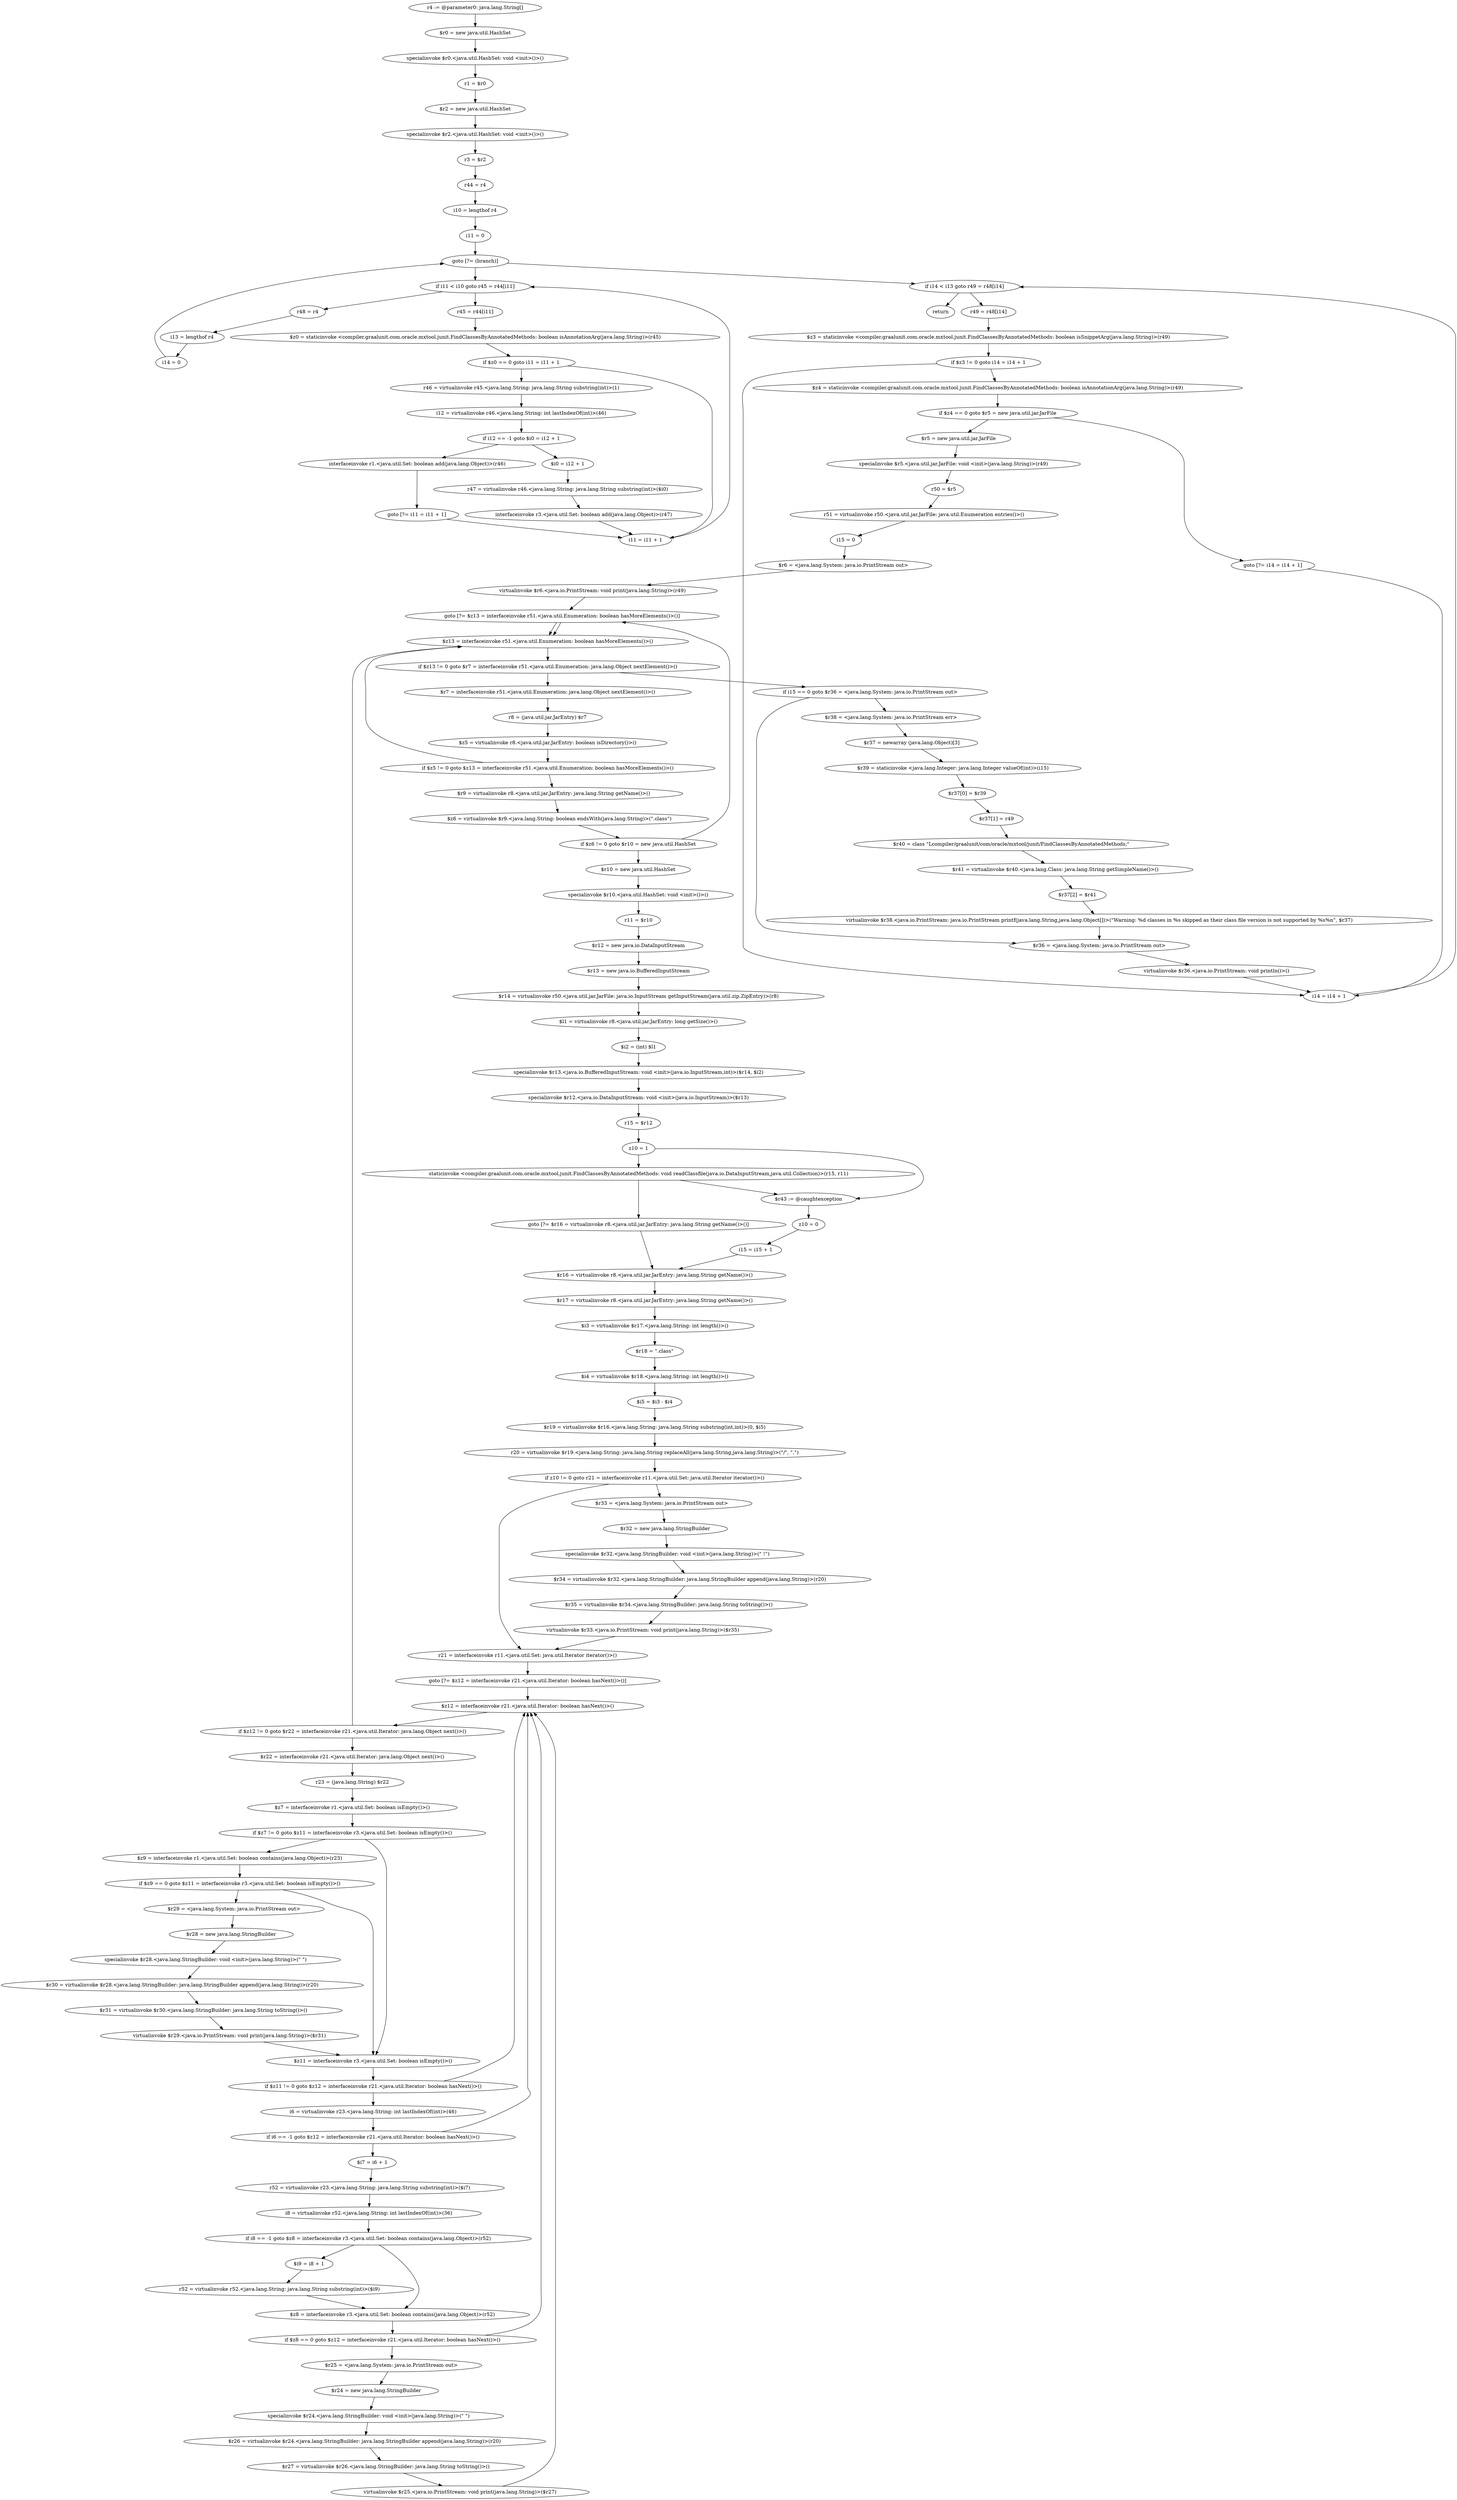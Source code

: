 digraph "unitGraph" {
    "r4 := @parameter0: java.lang.String[]"
    "$r0 = new java.util.HashSet"
    "specialinvoke $r0.<java.util.HashSet: void <init>()>()"
    "r1 = $r0"
    "$r2 = new java.util.HashSet"
    "specialinvoke $r2.<java.util.HashSet: void <init>()>()"
    "r3 = $r2"
    "r44 = r4"
    "i10 = lengthof r4"
    "i11 = 0"
    "goto [?= (branch)]"
    "r45 = r44[i11]"
    "$z0 = staticinvoke <compiler.graalunit.com.oracle.mxtool.junit.FindClassesByAnnotatedMethods: boolean isAnnotationArg(java.lang.String)>(r45)"
    "if $z0 == 0 goto i11 = i11 + 1"
    "r46 = virtualinvoke r45.<java.lang.String: java.lang.String substring(int)>(1)"
    "i12 = virtualinvoke r46.<java.lang.String: int lastIndexOf(int)>(46)"
    "if i12 == -1 goto $i0 = i12 + 1"
    "interfaceinvoke r1.<java.util.Set: boolean add(java.lang.Object)>(r46)"
    "goto [?= i11 = i11 + 1]"
    "$i0 = i12 + 1"
    "r47 = virtualinvoke r46.<java.lang.String: java.lang.String substring(int)>($i0)"
    "interfaceinvoke r3.<java.util.Set: boolean add(java.lang.Object)>(r47)"
    "i11 = i11 + 1"
    "if i11 < i10 goto r45 = r44[i11]"
    "r48 = r4"
    "i13 = lengthof r4"
    "i14 = 0"
    "r49 = r48[i14]"
    "$z3 = staticinvoke <compiler.graalunit.com.oracle.mxtool.junit.FindClassesByAnnotatedMethods: boolean isSnippetArg(java.lang.String)>(r49)"
    "if $z3 != 0 goto i14 = i14 + 1"
    "$z4 = staticinvoke <compiler.graalunit.com.oracle.mxtool.junit.FindClassesByAnnotatedMethods: boolean isAnnotationArg(java.lang.String)>(r49)"
    "if $z4 == 0 goto $r5 = new java.util.jar.JarFile"
    "goto [?= i14 = i14 + 1]"
    "$r5 = new java.util.jar.JarFile"
    "specialinvoke $r5.<java.util.jar.JarFile: void <init>(java.lang.String)>(r49)"
    "r50 = $r5"
    "r51 = virtualinvoke r50.<java.util.jar.JarFile: java.util.Enumeration entries()>()"
    "i15 = 0"
    "$r6 = <java.lang.System: java.io.PrintStream out>"
    "virtualinvoke $r6.<java.io.PrintStream: void print(java.lang.String)>(r49)"
    "goto [?= $z13 = interfaceinvoke r51.<java.util.Enumeration: boolean hasMoreElements()>()]"
    "$r7 = interfaceinvoke r51.<java.util.Enumeration: java.lang.Object nextElement()>()"
    "r8 = (java.util.jar.JarEntry) $r7"
    "$z5 = virtualinvoke r8.<java.util.jar.JarEntry: boolean isDirectory()>()"
    "if $z5 != 0 goto $z13 = interfaceinvoke r51.<java.util.Enumeration: boolean hasMoreElements()>()"
    "$r9 = virtualinvoke r8.<java.util.jar.JarEntry: java.lang.String getName()>()"
    "$z6 = virtualinvoke $r9.<java.lang.String: boolean endsWith(java.lang.String)>(\".class\")"
    "if $z6 != 0 goto $r10 = new java.util.HashSet"
    "$r10 = new java.util.HashSet"
    "specialinvoke $r10.<java.util.HashSet: void <init>()>()"
    "r11 = $r10"
    "$r12 = new java.io.DataInputStream"
    "$r13 = new java.io.BufferedInputStream"
    "$r14 = virtualinvoke r50.<java.util.jar.JarFile: java.io.InputStream getInputStream(java.util.zip.ZipEntry)>(r8)"
    "$l1 = virtualinvoke r8.<java.util.jar.JarEntry: long getSize()>()"
    "$i2 = (int) $l1"
    "specialinvoke $r13.<java.io.BufferedInputStream: void <init>(java.io.InputStream,int)>($r14, $i2)"
    "specialinvoke $r12.<java.io.DataInputStream: void <init>(java.io.InputStream)>($r13)"
    "r15 = $r12"
    "z10 = 1"
    "staticinvoke <compiler.graalunit.com.oracle.mxtool.junit.FindClassesByAnnotatedMethods: void readClassfile(java.io.DataInputStream,java.util.Collection)>(r15, r11)"
    "goto [?= $r16 = virtualinvoke r8.<java.util.jar.JarEntry: java.lang.String getName()>()]"
    "$r43 := @caughtexception"
    "z10 = 0"
    "i15 = i15 + 1"
    "$r16 = virtualinvoke r8.<java.util.jar.JarEntry: java.lang.String getName()>()"
    "$r17 = virtualinvoke r8.<java.util.jar.JarEntry: java.lang.String getName()>()"
    "$i3 = virtualinvoke $r17.<java.lang.String: int length()>()"
    "$r18 = \".class\""
    "$i4 = virtualinvoke $r18.<java.lang.String: int length()>()"
    "$i5 = $i3 - $i4"
    "$r19 = virtualinvoke $r16.<java.lang.String: java.lang.String substring(int,int)>(0, $i5)"
    "r20 = virtualinvoke $r19.<java.lang.String: java.lang.String replaceAll(java.lang.String,java.lang.String)>(\"/\", \".\")"
    "if z10 != 0 goto r21 = interfaceinvoke r11.<java.util.Set: java.util.Iterator iterator()>()"
    "$r33 = <java.lang.System: java.io.PrintStream out>"
    "$r32 = new java.lang.StringBuilder"
    "specialinvoke $r32.<java.lang.StringBuilder: void <init>(java.lang.String)>(\" !\")"
    "$r34 = virtualinvoke $r32.<java.lang.StringBuilder: java.lang.StringBuilder append(java.lang.String)>(r20)"
    "$r35 = virtualinvoke $r34.<java.lang.StringBuilder: java.lang.String toString()>()"
    "virtualinvoke $r33.<java.io.PrintStream: void print(java.lang.String)>($r35)"
    "r21 = interfaceinvoke r11.<java.util.Set: java.util.Iterator iterator()>()"
    "goto [?= $z12 = interfaceinvoke r21.<java.util.Iterator: boolean hasNext()>()]"
    "$r22 = interfaceinvoke r21.<java.util.Iterator: java.lang.Object next()>()"
    "r23 = (java.lang.String) $r22"
    "$z7 = interfaceinvoke r1.<java.util.Set: boolean isEmpty()>()"
    "if $z7 != 0 goto $z11 = interfaceinvoke r3.<java.util.Set: boolean isEmpty()>()"
    "$z9 = interfaceinvoke r1.<java.util.Set: boolean contains(java.lang.Object)>(r23)"
    "if $z9 == 0 goto $z11 = interfaceinvoke r3.<java.util.Set: boolean isEmpty()>()"
    "$r29 = <java.lang.System: java.io.PrintStream out>"
    "$r28 = new java.lang.StringBuilder"
    "specialinvoke $r28.<java.lang.StringBuilder: void <init>(java.lang.String)>(\" \")"
    "$r30 = virtualinvoke $r28.<java.lang.StringBuilder: java.lang.StringBuilder append(java.lang.String)>(r20)"
    "$r31 = virtualinvoke $r30.<java.lang.StringBuilder: java.lang.String toString()>()"
    "virtualinvoke $r29.<java.io.PrintStream: void print(java.lang.String)>($r31)"
    "$z11 = interfaceinvoke r3.<java.util.Set: boolean isEmpty()>()"
    "if $z11 != 0 goto $z12 = interfaceinvoke r21.<java.util.Iterator: boolean hasNext()>()"
    "i6 = virtualinvoke r23.<java.lang.String: int lastIndexOf(int)>(46)"
    "if i6 == -1 goto $z12 = interfaceinvoke r21.<java.util.Iterator: boolean hasNext()>()"
    "$i7 = i6 + 1"
    "r52 = virtualinvoke r23.<java.lang.String: java.lang.String substring(int)>($i7)"
    "i8 = virtualinvoke r52.<java.lang.String: int lastIndexOf(int)>(36)"
    "if i8 == -1 goto $z8 = interfaceinvoke r3.<java.util.Set: boolean contains(java.lang.Object)>(r52)"
    "$i9 = i8 + 1"
    "r52 = virtualinvoke r52.<java.lang.String: java.lang.String substring(int)>($i9)"
    "$z8 = interfaceinvoke r3.<java.util.Set: boolean contains(java.lang.Object)>(r52)"
    "if $z8 == 0 goto $z12 = interfaceinvoke r21.<java.util.Iterator: boolean hasNext()>()"
    "$r25 = <java.lang.System: java.io.PrintStream out>"
    "$r24 = new java.lang.StringBuilder"
    "specialinvoke $r24.<java.lang.StringBuilder: void <init>(java.lang.String)>(\" \")"
    "$r26 = virtualinvoke $r24.<java.lang.StringBuilder: java.lang.StringBuilder append(java.lang.String)>(r20)"
    "$r27 = virtualinvoke $r26.<java.lang.StringBuilder: java.lang.String toString()>()"
    "virtualinvoke $r25.<java.io.PrintStream: void print(java.lang.String)>($r27)"
    "$z12 = interfaceinvoke r21.<java.util.Iterator: boolean hasNext()>()"
    "if $z12 != 0 goto $r22 = interfaceinvoke r21.<java.util.Iterator: java.lang.Object next()>()"
    "$z13 = interfaceinvoke r51.<java.util.Enumeration: boolean hasMoreElements()>()"
    "if $z13 != 0 goto $r7 = interfaceinvoke r51.<java.util.Enumeration: java.lang.Object nextElement()>()"
    "if i15 == 0 goto $r36 = <java.lang.System: java.io.PrintStream out>"
    "$r38 = <java.lang.System: java.io.PrintStream err>"
    "$r37 = newarray (java.lang.Object)[3]"
    "$r39 = staticinvoke <java.lang.Integer: java.lang.Integer valueOf(int)>(i15)"
    "$r37[0] = $r39"
    "$r37[1] = r49"
    "$r40 = class \"Lcompiler/graalunit/com/oracle/mxtool/junit/FindClassesByAnnotatedMethods;\""
    "$r41 = virtualinvoke $r40.<java.lang.Class: java.lang.String getSimpleName()>()"
    "$r37[2] = $r41"
    "virtualinvoke $r38.<java.io.PrintStream: java.io.PrintStream printf(java.lang.String,java.lang.Object[])>(\"Warning: %d classes in %s skipped as their class file version is not supported by %s%n\", $r37)"
    "$r36 = <java.lang.System: java.io.PrintStream out>"
    "virtualinvoke $r36.<java.io.PrintStream: void println()>()"
    "i14 = i14 + 1"
    "if i14 < i13 goto r49 = r48[i14]"
    "return"
    "r4 := @parameter0: java.lang.String[]"->"$r0 = new java.util.HashSet";
    "$r0 = new java.util.HashSet"->"specialinvoke $r0.<java.util.HashSet: void <init>()>()";
    "specialinvoke $r0.<java.util.HashSet: void <init>()>()"->"r1 = $r0";
    "r1 = $r0"->"$r2 = new java.util.HashSet";
    "$r2 = new java.util.HashSet"->"specialinvoke $r2.<java.util.HashSet: void <init>()>()";
    "specialinvoke $r2.<java.util.HashSet: void <init>()>()"->"r3 = $r2";
    "r3 = $r2"->"r44 = r4";
    "r44 = r4"->"i10 = lengthof r4";
    "i10 = lengthof r4"->"i11 = 0";
    "i11 = 0"->"goto [?= (branch)]";
    "goto [?= (branch)]"->"if i11 < i10 goto r45 = r44[i11]";
    "r45 = r44[i11]"->"$z0 = staticinvoke <compiler.graalunit.com.oracle.mxtool.junit.FindClassesByAnnotatedMethods: boolean isAnnotationArg(java.lang.String)>(r45)";
    "$z0 = staticinvoke <compiler.graalunit.com.oracle.mxtool.junit.FindClassesByAnnotatedMethods: boolean isAnnotationArg(java.lang.String)>(r45)"->"if $z0 == 0 goto i11 = i11 + 1";
    "if $z0 == 0 goto i11 = i11 + 1"->"r46 = virtualinvoke r45.<java.lang.String: java.lang.String substring(int)>(1)";
    "if $z0 == 0 goto i11 = i11 + 1"->"i11 = i11 + 1";
    "r46 = virtualinvoke r45.<java.lang.String: java.lang.String substring(int)>(1)"->"i12 = virtualinvoke r46.<java.lang.String: int lastIndexOf(int)>(46)";
    "i12 = virtualinvoke r46.<java.lang.String: int lastIndexOf(int)>(46)"->"if i12 == -1 goto $i0 = i12 + 1";
    "if i12 == -1 goto $i0 = i12 + 1"->"interfaceinvoke r1.<java.util.Set: boolean add(java.lang.Object)>(r46)";
    "if i12 == -1 goto $i0 = i12 + 1"->"$i0 = i12 + 1";
    "interfaceinvoke r1.<java.util.Set: boolean add(java.lang.Object)>(r46)"->"goto [?= i11 = i11 + 1]";
    "goto [?= i11 = i11 + 1]"->"i11 = i11 + 1";
    "$i0 = i12 + 1"->"r47 = virtualinvoke r46.<java.lang.String: java.lang.String substring(int)>($i0)";
    "r47 = virtualinvoke r46.<java.lang.String: java.lang.String substring(int)>($i0)"->"interfaceinvoke r3.<java.util.Set: boolean add(java.lang.Object)>(r47)";
    "interfaceinvoke r3.<java.util.Set: boolean add(java.lang.Object)>(r47)"->"i11 = i11 + 1";
    "i11 = i11 + 1"->"if i11 < i10 goto r45 = r44[i11]";
    "if i11 < i10 goto r45 = r44[i11]"->"r48 = r4";
    "if i11 < i10 goto r45 = r44[i11]"->"r45 = r44[i11]";
    "r48 = r4"->"i13 = lengthof r4";
    "i13 = lengthof r4"->"i14 = 0";
    "i14 = 0"->"goto [?= (branch)]";
    "goto [?= (branch)]"->"if i14 < i13 goto r49 = r48[i14]";
    "r49 = r48[i14]"->"$z3 = staticinvoke <compiler.graalunit.com.oracle.mxtool.junit.FindClassesByAnnotatedMethods: boolean isSnippetArg(java.lang.String)>(r49)";
    "$z3 = staticinvoke <compiler.graalunit.com.oracle.mxtool.junit.FindClassesByAnnotatedMethods: boolean isSnippetArg(java.lang.String)>(r49)"->"if $z3 != 0 goto i14 = i14 + 1";
    "if $z3 != 0 goto i14 = i14 + 1"->"$z4 = staticinvoke <compiler.graalunit.com.oracle.mxtool.junit.FindClassesByAnnotatedMethods: boolean isAnnotationArg(java.lang.String)>(r49)";
    "if $z3 != 0 goto i14 = i14 + 1"->"i14 = i14 + 1";
    "$z4 = staticinvoke <compiler.graalunit.com.oracle.mxtool.junit.FindClassesByAnnotatedMethods: boolean isAnnotationArg(java.lang.String)>(r49)"->"if $z4 == 0 goto $r5 = new java.util.jar.JarFile";
    "if $z4 == 0 goto $r5 = new java.util.jar.JarFile"->"goto [?= i14 = i14 + 1]";
    "if $z4 == 0 goto $r5 = new java.util.jar.JarFile"->"$r5 = new java.util.jar.JarFile";
    "goto [?= i14 = i14 + 1]"->"i14 = i14 + 1";
    "$r5 = new java.util.jar.JarFile"->"specialinvoke $r5.<java.util.jar.JarFile: void <init>(java.lang.String)>(r49)";
    "specialinvoke $r5.<java.util.jar.JarFile: void <init>(java.lang.String)>(r49)"->"r50 = $r5";
    "r50 = $r5"->"r51 = virtualinvoke r50.<java.util.jar.JarFile: java.util.Enumeration entries()>()";
    "r51 = virtualinvoke r50.<java.util.jar.JarFile: java.util.Enumeration entries()>()"->"i15 = 0";
    "i15 = 0"->"$r6 = <java.lang.System: java.io.PrintStream out>";
    "$r6 = <java.lang.System: java.io.PrintStream out>"->"virtualinvoke $r6.<java.io.PrintStream: void print(java.lang.String)>(r49)";
    "virtualinvoke $r6.<java.io.PrintStream: void print(java.lang.String)>(r49)"->"goto [?= $z13 = interfaceinvoke r51.<java.util.Enumeration: boolean hasMoreElements()>()]";
    "goto [?= $z13 = interfaceinvoke r51.<java.util.Enumeration: boolean hasMoreElements()>()]"->"$z13 = interfaceinvoke r51.<java.util.Enumeration: boolean hasMoreElements()>()";
    "$r7 = interfaceinvoke r51.<java.util.Enumeration: java.lang.Object nextElement()>()"->"r8 = (java.util.jar.JarEntry) $r7";
    "r8 = (java.util.jar.JarEntry) $r7"->"$z5 = virtualinvoke r8.<java.util.jar.JarEntry: boolean isDirectory()>()";
    "$z5 = virtualinvoke r8.<java.util.jar.JarEntry: boolean isDirectory()>()"->"if $z5 != 0 goto $z13 = interfaceinvoke r51.<java.util.Enumeration: boolean hasMoreElements()>()";
    "if $z5 != 0 goto $z13 = interfaceinvoke r51.<java.util.Enumeration: boolean hasMoreElements()>()"->"$r9 = virtualinvoke r8.<java.util.jar.JarEntry: java.lang.String getName()>()";
    "if $z5 != 0 goto $z13 = interfaceinvoke r51.<java.util.Enumeration: boolean hasMoreElements()>()"->"$z13 = interfaceinvoke r51.<java.util.Enumeration: boolean hasMoreElements()>()";
    "$r9 = virtualinvoke r8.<java.util.jar.JarEntry: java.lang.String getName()>()"->"$z6 = virtualinvoke $r9.<java.lang.String: boolean endsWith(java.lang.String)>(\".class\")";
    "$z6 = virtualinvoke $r9.<java.lang.String: boolean endsWith(java.lang.String)>(\".class\")"->"if $z6 != 0 goto $r10 = new java.util.HashSet";
    "if $z6 != 0 goto $r10 = new java.util.HashSet"->"goto [?= $z13 = interfaceinvoke r51.<java.util.Enumeration: boolean hasMoreElements()>()]";
    "if $z6 != 0 goto $r10 = new java.util.HashSet"->"$r10 = new java.util.HashSet";
    "goto [?= $z13 = interfaceinvoke r51.<java.util.Enumeration: boolean hasMoreElements()>()]"->"$z13 = interfaceinvoke r51.<java.util.Enumeration: boolean hasMoreElements()>()";
    "$r10 = new java.util.HashSet"->"specialinvoke $r10.<java.util.HashSet: void <init>()>()";
    "specialinvoke $r10.<java.util.HashSet: void <init>()>()"->"r11 = $r10";
    "r11 = $r10"->"$r12 = new java.io.DataInputStream";
    "$r12 = new java.io.DataInputStream"->"$r13 = new java.io.BufferedInputStream";
    "$r13 = new java.io.BufferedInputStream"->"$r14 = virtualinvoke r50.<java.util.jar.JarFile: java.io.InputStream getInputStream(java.util.zip.ZipEntry)>(r8)";
    "$r14 = virtualinvoke r50.<java.util.jar.JarFile: java.io.InputStream getInputStream(java.util.zip.ZipEntry)>(r8)"->"$l1 = virtualinvoke r8.<java.util.jar.JarEntry: long getSize()>()";
    "$l1 = virtualinvoke r8.<java.util.jar.JarEntry: long getSize()>()"->"$i2 = (int) $l1";
    "$i2 = (int) $l1"->"specialinvoke $r13.<java.io.BufferedInputStream: void <init>(java.io.InputStream,int)>($r14, $i2)";
    "specialinvoke $r13.<java.io.BufferedInputStream: void <init>(java.io.InputStream,int)>($r14, $i2)"->"specialinvoke $r12.<java.io.DataInputStream: void <init>(java.io.InputStream)>($r13)";
    "specialinvoke $r12.<java.io.DataInputStream: void <init>(java.io.InputStream)>($r13)"->"r15 = $r12";
    "r15 = $r12"->"z10 = 1";
    "z10 = 1"->"staticinvoke <compiler.graalunit.com.oracle.mxtool.junit.FindClassesByAnnotatedMethods: void readClassfile(java.io.DataInputStream,java.util.Collection)>(r15, r11)";
    "z10 = 1"->"$r43 := @caughtexception";
    "staticinvoke <compiler.graalunit.com.oracle.mxtool.junit.FindClassesByAnnotatedMethods: void readClassfile(java.io.DataInputStream,java.util.Collection)>(r15, r11)"->"goto [?= $r16 = virtualinvoke r8.<java.util.jar.JarEntry: java.lang.String getName()>()]";
    "staticinvoke <compiler.graalunit.com.oracle.mxtool.junit.FindClassesByAnnotatedMethods: void readClassfile(java.io.DataInputStream,java.util.Collection)>(r15, r11)"->"$r43 := @caughtexception";
    "goto [?= $r16 = virtualinvoke r8.<java.util.jar.JarEntry: java.lang.String getName()>()]"->"$r16 = virtualinvoke r8.<java.util.jar.JarEntry: java.lang.String getName()>()";
    "$r43 := @caughtexception"->"z10 = 0";
    "z10 = 0"->"i15 = i15 + 1";
    "i15 = i15 + 1"->"$r16 = virtualinvoke r8.<java.util.jar.JarEntry: java.lang.String getName()>()";
    "$r16 = virtualinvoke r8.<java.util.jar.JarEntry: java.lang.String getName()>()"->"$r17 = virtualinvoke r8.<java.util.jar.JarEntry: java.lang.String getName()>()";
    "$r17 = virtualinvoke r8.<java.util.jar.JarEntry: java.lang.String getName()>()"->"$i3 = virtualinvoke $r17.<java.lang.String: int length()>()";
    "$i3 = virtualinvoke $r17.<java.lang.String: int length()>()"->"$r18 = \".class\"";
    "$r18 = \".class\""->"$i4 = virtualinvoke $r18.<java.lang.String: int length()>()";
    "$i4 = virtualinvoke $r18.<java.lang.String: int length()>()"->"$i5 = $i3 - $i4";
    "$i5 = $i3 - $i4"->"$r19 = virtualinvoke $r16.<java.lang.String: java.lang.String substring(int,int)>(0, $i5)";
    "$r19 = virtualinvoke $r16.<java.lang.String: java.lang.String substring(int,int)>(0, $i5)"->"r20 = virtualinvoke $r19.<java.lang.String: java.lang.String replaceAll(java.lang.String,java.lang.String)>(\"/\", \".\")";
    "r20 = virtualinvoke $r19.<java.lang.String: java.lang.String replaceAll(java.lang.String,java.lang.String)>(\"/\", \".\")"->"if z10 != 0 goto r21 = interfaceinvoke r11.<java.util.Set: java.util.Iterator iterator()>()";
    "if z10 != 0 goto r21 = interfaceinvoke r11.<java.util.Set: java.util.Iterator iterator()>()"->"$r33 = <java.lang.System: java.io.PrintStream out>";
    "if z10 != 0 goto r21 = interfaceinvoke r11.<java.util.Set: java.util.Iterator iterator()>()"->"r21 = interfaceinvoke r11.<java.util.Set: java.util.Iterator iterator()>()";
    "$r33 = <java.lang.System: java.io.PrintStream out>"->"$r32 = new java.lang.StringBuilder";
    "$r32 = new java.lang.StringBuilder"->"specialinvoke $r32.<java.lang.StringBuilder: void <init>(java.lang.String)>(\" !\")";
    "specialinvoke $r32.<java.lang.StringBuilder: void <init>(java.lang.String)>(\" !\")"->"$r34 = virtualinvoke $r32.<java.lang.StringBuilder: java.lang.StringBuilder append(java.lang.String)>(r20)";
    "$r34 = virtualinvoke $r32.<java.lang.StringBuilder: java.lang.StringBuilder append(java.lang.String)>(r20)"->"$r35 = virtualinvoke $r34.<java.lang.StringBuilder: java.lang.String toString()>()";
    "$r35 = virtualinvoke $r34.<java.lang.StringBuilder: java.lang.String toString()>()"->"virtualinvoke $r33.<java.io.PrintStream: void print(java.lang.String)>($r35)";
    "virtualinvoke $r33.<java.io.PrintStream: void print(java.lang.String)>($r35)"->"r21 = interfaceinvoke r11.<java.util.Set: java.util.Iterator iterator()>()";
    "r21 = interfaceinvoke r11.<java.util.Set: java.util.Iterator iterator()>()"->"goto [?= $z12 = interfaceinvoke r21.<java.util.Iterator: boolean hasNext()>()]";
    "goto [?= $z12 = interfaceinvoke r21.<java.util.Iterator: boolean hasNext()>()]"->"$z12 = interfaceinvoke r21.<java.util.Iterator: boolean hasNext()>()";
    "$r22 = interfaceinvoke r21.<java.util.Iterator: java.lang.Object next()>()"->"r23 = (java.lang.String) $r22";
    "r23 = (java.lang.String) $r22"->"$z7 = interfaceinvoke r1.<java.util.Set: boolean isEmpty()>()";
    "$z7 = interfaceinvoke r1.<java.util.Set: boolean isEmpty()>()"->"if $z7 != 0 goto $z11 = interfaceinvoke r3.<java.util.Set: boolean isEmpty()>()";
    "if $z7 != 0 goto $z11 = interfaceinvoke r3.<java.util.Set: boolean isEmpty()>()"->"$z9 = interfaceinvoke r1.<java.util.Set: boolean contains(java.lang.Object)>(r23)";
    "if $z7 != 0 goto $z11 = interfaceinvoke r3.<java.util.Set: boolean isEmpty()>()"->"$z11 = interfaceinvoke r3.<java.util.Set: boolean isEmpty()>()";
    "$z9 = interfaceinvoke r1.<java.util.Set: boolean contains(java.lang.Object)>(r23)"->"if $z9 == 0 goto $z11 = interfaceinvoke r3.<java.util.Set: boolean isEmpty()>()";
    "if $z9 == 0 goto $z11 = interfaceinvoke r3.<java.util.Set: boolean isEmpty()>()"->"$r29 = <java.lang.System: java.io.PrintStream out>";
    "if $z9 == 0 goto $z11 = interfaceinvoke r3.<java.util.Set: boolean isEmpty()>()"->"$z11 = interfaceinvoke r3.<java.util.Set: boolean isEmpty()>()";
    "$r29 = <java.lang.System: java.io.PrintStream out>"->"$r28 = new java.lang.StringBuilder";
    "$r28 = new java.lang.StringBuilder"->"specialinvoke $r28.<java.lang.StringBuilder: void <init>(java.lang.String)>(\" \")";
    "specialinvoke $r28.<java.lang.StringBuilder: void <init>(java.lang.String)>(\" \")"->"$r30 = virtualinvoke $r28.<java.lang.StringBuilder: java.lang.StringBuilder append(java.lang.String)>(r20)";
    "$r30 = virtualinvoke $r28.<java.lang.StringBuilder: java.lang.StringBuilder append(java.lang.String)>(r20)"->"$r31 = virtualinvoke $r30.<java.lang.StringBuilder: java.lang.String toString()>()";
    "$r31 = virtualinvoke $r30.<java.lang.StringBuilder: java.lang.String toString()>()"->"virtualinvoke $r29.<java.io.PrintStream: void print(java.lang.String)>($r31)";
    "virtualinvoke $r29.<java.io.PrintStream: void print(java.lang.String)>($r31)"->"$z11 = interfaceinvoke r3.<java.util.Set: boolean isEmpty()>()";
    "$z11 = interfaceinvoke r3.<java.util.Set: boolean isEmpty()>()"->"if $z11 != 0 goto $z12 = interfaceinvoke r21.<java.util.Iterator: boolean hasNext()>()";
    "if $z11 != 0 goto $z12 = interfaceinvoke r21.<java.util.Iterator: boolean hasNext()>()"->"i6 = virtualinvoke r23.<java.lang.String: int lastIndexOf(int)>(46)";
    "if $z11 != 0 goto $z12 = interfaceinvoke r21.<java.util.Iterator: boolean hasNext()>()"->"$z12 = interfaceinvoke r21.<java.util.Iterator: boolean hasNext()>()";
    "i6 = virtualinvoke r23.<java.lang.String: int lastIndexOf(int)>(46)"->"if i6 == -1 goto $z12 = interfaceinvoke r21.<java.util.Iterator: boolean hasNext()>()";
    "if i6 == -1 goto $z12 = interfaceinvoke r21.<java.util.Iterator: boolean hasNext()>()"->"$i7 = i6 + 1";
    "if i6 == -1 goto $z12 = interfaceinvoke r21.<java.util.Iterator: boolean hasNext()>()"->"$z12 = interfaceinvoke r21.<java.util.Iterator: boolean hasNext()>()";
    "$i7 = i6 + 1"->"r52 = virtualinvoke r23.<java.lang.String: java.lang.String substring(int)>($i7)";
    "r52 = virtualinvoke r23.<java.lang.String: java.lang.String substring(int)>($i7)"->"i8 = virtualinvoke r52.<java.lang.String: int lastIndexOf(int)>(36)";
    "i8 = virtualinvoke r52.<java.lang.String: int lastIndexOf(int)>(36)"->"if i8 == -1 goto $z8 = interfaceinvoke r3.<java.util.Set: boolean contains(java.lang.Object)>(r52)";
    "if i8 == -1 goto $z8 = interfaceinvoke r3.<java.util.Set: boolean contains(java.lang.Object)>(r52)"->"$i9 = i8 + 1";
    "if i8 == -1 goto $z8 = interfaceinvoke r3.<java.util.Set: boolean contains(java.lang.Object)>(r52)"->"$z8 = interfaceinvoke r3.<java.util.Set: boolean contains(java.lang.Object)>(r52)";
    "$i9 = i8 + 1"->"r52 = virtualinvoke r52.<java.lang.String: java.lang.String substring(int)>($i9)";
    "r52 = virtualinvoke r52.<java.lang.String: java.lang.String substring(int)>($i9)"->"$z8 = interfaceinvoke r3.<java.util.Set: boolean contains(java.lang.Object)>(r52)";
    "$z8 = interfaceinvoke r3.<java.util.Set: boolean contains(java.lang.Object)>(r52)"->"if $z8 == 0 goto $z12 = interfaceinvoke r21.<java.util.Iterator: boolean hasNext()>()";
    "if $z8 == 0 goto $z12 = interfaceinvoke r21.<java.util.Iterator: boolean hasNext()>()"->"$r25 = <java.lang.System: java.io.PrintStream out>";
    "if $z8 == 0 goto $z12 = interfaceinvoke r21.<java.util.Iterator: boolean hasNext()>()"->"$z12 = interfaceinvoke r21.<java.util.Iterator: boolean hasNext()>()";
    "$r25 = <java.lang.System: java.io.PrintStream out>"->"$r24 = new java.lang.StringBuilder";
    "$r24 = new java.lang.StringBuilder"->"specialinvoke $r24.<java.lang.StringBuilder: void <init>(java.lang.String)>(\" \")";
    "specialinvoke $r24.<java.lang.StringBuilder: void <init>(java.lang.String)>(\" \")"->"$r26 = virtualinvoke $r24.<java.lang.StringBuilder: java.lang.StringBuilder append(java.lang.String)>(r20)";
    "$r26 = virtualinvoke $r24.<java.lang.StringBuilder: java.lang.StringBuilder append(java.lang.String)>(r20)"->"$r27 = virtualinvoke $r26.<java.lang.StringBuilder: java.lang.String toString()>()";
    "$r27 = virtualinvoke $r26.<java.lang.StringBuilder: java.lang.String toString()>()"->"virtualinvoke $r25.<java.io.PrintStream: void print(java.lang.String)>($r27)";
    "virtualinvoke $r25.<java.io.PrintStream: void print(java.lang.String)>($r27)"->"$z12 = interfaceinvoke r21.<java.util.Iterator: boolean hasNext()>()";
    "$z12 = interfaceinvoke r21.<java.util.Iterator: boolean hasNext()>()"->"if $z12 != 0 goto $r22 = interfaceinvoke r21.<java.util.Iterator: java.lang.Object next()>()";
    "if $z12 != 0 goto $r22 = interfaceinvoke r21.<java.util.Iterator: java.lang.Object next()>()"->"$z13 = interfaceinvoke r51.<java.util.Enumeration: boolean hasMoreElements()>()";
    "if $z12 != 0 goto $r22 = interfaceinvoke r21.<java.util.Iterator: java.lang.Object next()>()"->"$r22 = interfaceinvoke r21.<java.util.Iterator: java.lang.Object next()>()";
    "$z13 = interfaceinvoke r51.<java.util.Enumeration: boolean hasMoreElements()>()"->"if $z13 != 0 goto $r7 = interfaceinvoke r51.<java.util.Enumeration: java.lang.Object nextElement()>()";
    "if $z13 != 0 goto $r7 = interfaceinvoke r51.<java.util.Enumeration: java.lang.Object nextElement()>()"->"if i15 == 0 goto $r36 = <java.lang.System: java.io.PrintStream out>";
    "if $z13 != 0 goto $r7 = interfaceinvoke r51.<java.util.Enumeration: java.lang.Object nextElement()>()"->"$r7 = interfaceinvoke r51.<java.util.Enumeration: java.lang.Object nextElement()>()";
    "if i15 == 0 goto $r36 = <java.lang.System: java.io.PrintStream out>"->"$r38 = <java.lang.System: java.io.PrintStream err>";
    "if i15 == 0 goto $r36 = <java.lang.System: java.io.PrintStream out>"->"$r36 = <java.lang.System: java.io.PrintStream out>";
    "$r38 = <java.lang.System: java.io.PrintStream err>"->"$r37 = newarray (java.lang.Object)[3]";
    "$r37 = newarray (java.lang.Object)[3]"->"$r39 = staticinvoke <java.lang.Integer: java.lang.Integer valueOf(int)>(i15)";
    "$r39 = staticinvoke <java.lang.Integer: java.lang.Integer valueOf(int)>(i15)"->"$r37[0] = $r39";
    "$r37[0] = $r39"->"$r37[1] = r49";
    "$r37[1] = r49"->"$r40 = class \"Lcompiler/graalunit/com/oracle/mxtool/junit/FindClassesByAnnotatedMethods;\"";
    "$r40 = class \"Lcompiler/graalunit/com/oracle/mxtool/junit/FindClassesByAnnotatedMethods;\""->"$r41 = virtualinvoke $r40.<java.lang.Class: java.lang.String getSimpleName()>()";
    "$r41 = virtualinvoke $r40.<java.lang.Class: java.lang.String getSimpleName()>()"->"$r37[2] = $r41";
    "$r37[2] = $r41"->"virtualinvoke $r38.<java.io.PrintStream: java.io.PrintStream printf(java.lang.String,java.lang.Object[])>(\"Warning: %d classes in %s skipped as their class file version is not supported by %s%n\", $r37)";
    "virtualinvoke $r38.<java.io.PrintStream: java.io.PrintStream printf(java.lang.String,java.lang.Object[])>(\"Warning: %d classes in %s skipped as their class file version is not supported by %s%n\", $r37)"->"$r36 = <java.lang.System: java.io.PrintStream out>";
    "$r36 = <java.lang.System: java.io.PrintStream out>"->"virtualinvoke $r36.<java.io.PrintStream: void println()>()";
    "virtualinvoke $r36.<java.io.PrintStream: void println()>()"->"i14 = i14 + 1";
    "i14 = i14 + 1"->"if i14 < i13 goto r49 = r48[i14]";
    "if i14 < i13 goto r49 = r48[i14]"->"return";
    "if i14 < i13 goto r49 = r48[i14]"->"r49 = r48[i14]";
}
